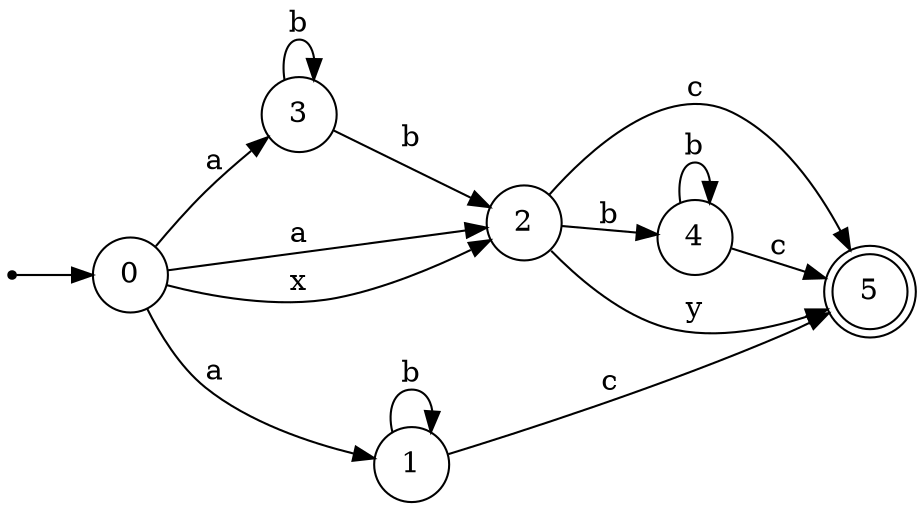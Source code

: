 digraph {
	rankdir = LR;
	size = "30,20";
	node [shape = point]; "dummy0"
	node [shape = circle]; "0"
	"dummy0" -> "0";
	node [shape = circle]; "4";
	node [shape = circle]; "2";
	node [shape = circle]; "1";
	node [shape = doublecircle]; "5";
	node [shape = circle]; "3";
	"2" -> "4" [label = "b"];
	"2" -> "5" [label = "y"];
	"2" -> "5" [label = "c"];
	"3" -> "2" [label = "b"];
	"3" -> "3" [label = "b"];
	"4" -> "4" [label = "b"];
	"4" -> "5" [label = "c"];
	"1" -> "1" [label = "b"];
	"1" -> "5" [label = "c"];
	"0" -> "1" [label = "a"];
	"0" -> "2" [label = "a"];
	"0" -> "3" [label = "a"];
	"0" -> "2" [label = "x"];
}